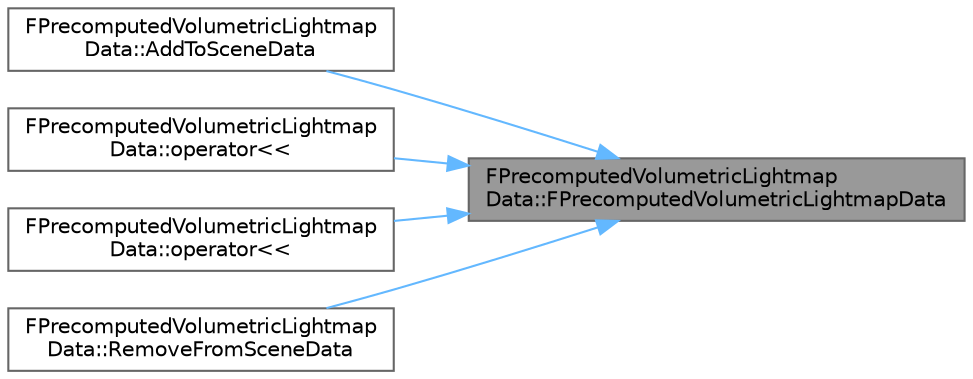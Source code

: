 digraph "FPrecomputedVolumetricLightmapData::FPrecomputedVolumetricLightmapData"
{
 // INTERACTIVE_SVG=YES
 // LATEX_PDF_SIZE
  bgcolor="transparent";
  edge [fontname=Helvetica,fontsize=10,labelfontname=Helvetica,labelfontsize=10];
  node [fontname=Helvetica,fontsize=10,shape=box,height=0.2,width=0.4];
  rankdir="RL";
  Node1 [id="Node000001",label="FPrecomputedVolumetricLightmap\lData::FPrecomputedVolumetricLightmapData",height=0.2,width=0.4,color="gray40", fillcolor="grey60", style="filled", fontcolor="black",tooltip=" "];
  Node1 -> Node2 [id="edge1_Node000001_Node000002",dir="back",color="steelblue1",style="solid",tooltip=" "];
  Node2 [id="Node000002",label="FPrecomputedVolumetricLightmap\lData::AddToSceneData",height=0.2,width=0.4,color="grey40", fillcolor="white", style="filled",URL="$d0/de3/classFPrecomputedVolumetricLightmapData.html#a66e481335efadcedef1d188d723f0a03",tooltip=" "];
  Node1 -> Node3 [id="edge2_Node000001_Node000003",dir="back",color="steelblue1",style="solid",tooltip=" "];
  Node3 [id="Node000003",label="FPrecomputedVolumetricLightmap\lData::operator\<\<",height=0.2,width=0.4,color="grey40", fillcolor="white", style="filled",URL="$d0/de3/classFPrecomputedVolumetricLightmapData.html#ae8e03a337559282028acd31bc6ab9875",tooltip=" "];
  Node1 -> Node4 [id="edge3_Node000001_Node000004",dir="back",color="steelblue1",style="solid",tooltip=" "];
  Node4 [id="Node000004",label="FPrecomputedVolumetricLightmap\lData::operator\<\<",height=0.2,width=0.4,color="grey40", fillcolor="white", style="filled",URL="$d0/de3/classFPrecomputedVolumetricLightmapData.html#a976ba30e6f06215304bcd0bb12f37e46",tooltip=" "];
  Node1 -> Node5 [id="edge4_Node000001_Node000005",dir="back",color="steelblue1",style="solid",tooltip=" "];
  Node5 [id="Node000005",label="FPrecomputedVolumetricLightmap\lData::RemoveFromSceneData",height=0.2,width=0.4,color="grey40", fillcolor="white", style="filled",URL="$d0/de3/classFPrecomputedVolumetricLightmapData.html#ac348f535ec7dbe0cf861304db8bb9644",tooltip=" "];
}
